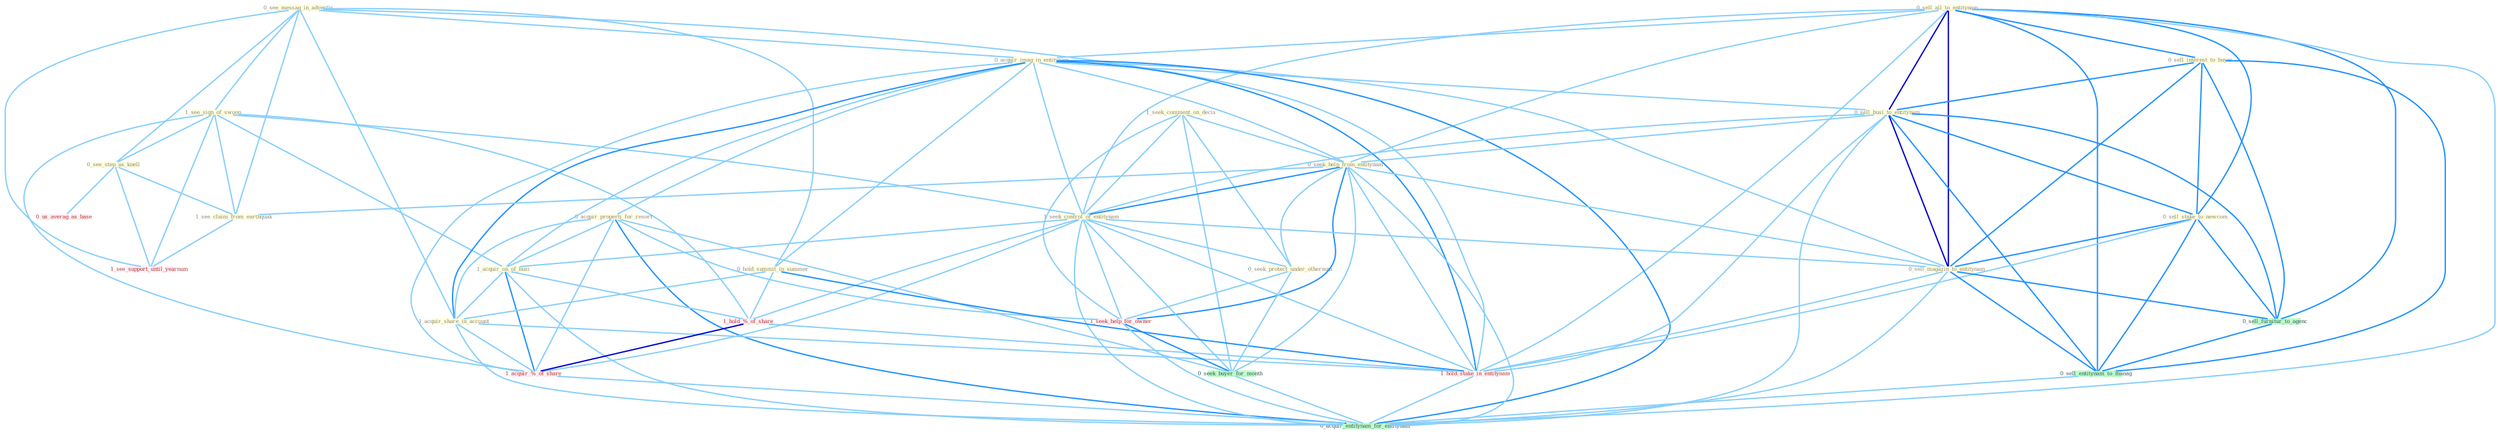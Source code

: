 Graph G{ 
    node
    [shape=polygon,style=filled,width=.5,height=.06,color="#BDFCC9",fixedsize=true,fontsize=4,
    fontcolor="#2f4f4f"];
    {node
    [color="#ffffe0", fontcolor="#8b7d6b"] "0_see_messag_in_advertis " "0_sell_all_to_entitynam " "0_sell_interest_to_buyer " "1_see_sign_of_swoon " "0_acquir_imag_in_entitynam " "0_see_step_as_knell " "1_seek_comment_on_decis " "0_acquir_properti_for_resort " "0_sell_busi_to_entitynam " "0_seek_help_from_entitynam " "1_seek_control_of_entitynam " "1_see_claim_from_earthquak " "1_acquir_on_of_busi " "0_sell_stake_to_newcom " "0_sell_magazin_to_entitynam " "0_hold_summit_in_summer " "0_seek_protect_under_othernum " "1_acquir_share_in_account "}
{node [color="#fff0f5", fontcolor="#b22222"] "1_hold_%_of_share " "1_hold_stake_in_entitynam " "1_seek_help_for_owner " "1_acquir_%_of_share " "1_see_support_until_yearnum " "0_us_averag_as_base "}
edge [color="#B0E2FF"];

	"0_see_messag_in_advertis " -- "1_see_sign_of_swoon " [w="1", color="#87cefa" ];
	"0_see_messag_in_advertis " -- "0_acquir_imag_in_entitynam " [w="1", color="#87cefa" ];
	"0_see_messag_in_advertis " -- "0_see_step_as_knell " [w="1", color="#87cefa" ];
	"0_see_messag_in_advertis " -- "1_see_claim_from_earthquak " [w="1", color="#87cefa" ];
	"0_see_messag_in_advertis " -- "0_hold_summit_in_summer " [w="1", color="#87cefa" ];
	"0_see_messag_in_advertis " -- "1_acquir_share_in_account " [w="1", color="#87cefa" ];
	"0_see_messag_in_advertis " -- "1_hold_stake_in_entitynam " [w="1", color="#87cefa" ];
	"0_see_messag_in_advertis " -- "1_see_support_until_yearnum " [w="1", color="#87cefa" ];
	"0_sell_all_to_entitynam " -- "0_sell_interest_to_buyer " [w="2", color="#1e90ff" , len=0.8];
	"0_sell_all_to_entitynam " -- "0_acquir_imag_in_entitynam " [w="1", color="#87cefa" ];
	"0_sell_all_to_entitynam " -- "0_sell_busi_to_entitynam " [w="3", color="#0000cd" , len=0.6];
	"0_sell_all_to_entitynam " -- "0_seek_help_from_entitynam " [w="1", color="#87cefa" ];
	"0_sell_all_to_entitynam " -- "1_seek_control_of_entitynam " [w="1", color="#87cefa" ];
	"0_sell_all_to_entitynam " -- "0_sell_stake_to_newcom " [w="2", color="#1e90ff" , len=0.8];
	"0_sell_all_to_entitynam " -- "0_sell_magazin_to_entitynam " [w="3", color="#0000cd" , len=0.6];
	"0_sell_all_to_entitynam " -- "1_hold_stake_in_entitynam " [w="1", color="#87cefa" ];
	"0_sell_all_to_entitynam " -- "0_sell_furnitur_to_agenc " [w="2", color="#1e90ff" , len=0.8];
	"0_sell_all_to_entitynam " -- "0_sell_entitynam_to_manag " [w="2", color="#1e90ff" , len=0.8];
	"0_sell_all_to_entitynam " -- "0_acquir_entitynam_for_entitynam " [w="1", color="#87cefa" ];
	"0_sell_interest_to_buyer " -- "0_sell_busi_to_entitynam " [w="2", color="#1e90ff" , len=0.8];
	"0_sell_interest_to_buyer " -- "0_sell_stake_to_newcom " [w="2", color="#1e90ff" , len=0.8];
	"0_sell_interest_to_buyer " -- "0_sell_magazin_to_entitynam " [w="2", color="#1e90ff" , len=0.8];
	"0_sell_interest_to_buyer " -- "0_sell_furnitur_to_agenc " [w="2", color="#1e90ff" , len=0.8];
	"0_sell_interest_to_buyer " -- "0_sell_entitynam_to_manag " [w="2", color="#1e90ff" , len=0.8];
	"1_see_sign_of_swoon " -- "0_see_step_as_knell " [w="1", color="#87cefa" ];
	"1_see_sign_of_swoon " -- "1_seek_control_of_entitynam " [w="1", color="#87cefa" ];
	"1_see_sign_of_swoon " -- "1_see_claim_from_earthquak " [w="1", color="#87cefa" ];
	"1_see_sign_of_swoon " -- "1_acquir_on_of_busi " [w="1", color="#87cefa" ];
	"1_see_sign_of_swoon " -- "1_hold_%_of_share " [w="1", color="#87cefa" ];
	"1_see_sign_of_swoon " -- "1_acquir_%_of_share " [w="1", color="#87cefa" ];
	"1_see_sign_of_swoon " -- "1_see_support_until_yearnum " [w="1", color="#87cefa" ];
	"0_acquir_imag_in_entitynam " -- "0_acquir_properti_for_resort " [w="1", color="#87cefa" ];
	"0_acquir_imag_in_entitynam " -- "0_sell_busi_to_entitynam " [w="1", color="#87cefa" ];
	"0_acquir_imag_in_entitynam " -- "0_seek_help_from_entitynam " [w="1", color="#87cefa" ];
	"0_acquir_imag_in_entitynam " -- "1_seek_control_of_entitynam " [w="1", color="#87cefa" ];
	"0_acquir_imag_in_entitynam " -- "1_acquir_on_of_busi " [w="1", color="#87cefa" ];
	"0_acquir_imag_in_entitynam " -- "0_sell_magazin_to_entitynam " [w="1", color="#87cefa" ];
	"0_acquir_imag_in_entitynam " -- "0_hold_summit_in_summer " [w="1", color="#87cefa" ];
	"0_acquir_imag_in_entitynam " -- "1_acquir_share_in_account " [w="2", color="#1e90ff" , len=0.8];
	"0_acquir_imag_in_entitynam " -- "1_hold_stake_in_entitynam " [w="2", color="#1e90ff" , len=0.8];
	"0_acquir_imag_in_entitynam " -- "1_acquir_%_of_share " [w="1", color="#87cefa" ];
	"0_acquir_imag_in_entitynam " -- "0_acquir_entitynam_for_entitynam " [w="2", color="#1e90ff" , len=0.8];
	"0_see_step_as_knell " -- "1_see_claim_from_earthquak " [w="1", color="#87cefa" ];
	"0_see_step_as_knell " -- "1_see_support_until_yearnum " [w="1", color="#87cefa" ];
	"0_see_step_as_knell " -- "0_us_averag_as_base " [w="1", color="#87cefa" ];
	"1_seek_comment_on_decis " -- "0_seek_help_from_entitynam " [w="1", color="#87cefa" ];
	"1_seek_comment_on_decis " -- "1_seek_control_of_entitynam " [w="1", color="#87cefa" ];
	"1_seek_comment_on_decis " -- "0_seek_protect_under_othernum " [w="1", color="#87cefa" ];
	"1_seek_comment_on_decis " -- "1_seek_help_for_owner " [w="1", color="#87cefa" ];
	"1_seek_comment_on_decis " -- "0_seek_buyer_for_month " [w="1", color="#87cefa" ];
	"0_acquir_properti_for_resort " -- "1_acquir_on_of_busi " [w="1", color="#87cefa" ];
	"0_acquir_properti_for_resort " -- "1_acquir_share_in_account " [w="1", color="#87cefa" ];
	"0_acquir_properti_for_resort " -- "1_seek_help_for_owner " [w="1", color="#87cefa" ];
	"0_acquir_properti_for_resort " -- "0_seek_buyer_for_month " [w="1", color="#87cefa" ];
	"0_acquir_properti_for_resort " -- "1_acquir_%_of_share " [w="1", color="#87cefa" ];
	"0_acquir_properti_for_resort " -- "0_acquir_entitynam_for_entitynam " [w="2", color="#1e90ff" , len=0.8];
	"0_sell_busi_to_entitynam " -- "0_seek_help_from_entitynam " [w="1", color="#87cefa" ];
	"0_sell_busi_to_entitynam " -- "1_seek_control_of_entitynam " [w="1", color="#87cefa" ];
	"0_sell_busi_to_entitynam " -- "0_sell_stake_to_newcom " [w="2", color="#1e90ff" , len=0.8];
	"0_sell_busi_to_entitynam " -- "0_sell_magazin_to_entitynam " [w="3", color="#0000cd" , len=0.6];
	"0_sell_busi_to_entitynam " -- "1_hold_stake_in_entitynam " [w="1", color="#87cefa" ];
	"0_sell_busi_to_entitynam " -- "0_sell_furnitur_to_agenc " [w="2", color="#1e90ff" , len=0.8];
	"0_sell_busi_to_entitynam " -- "0_sell_entitynam_to_manag " [w="2", color="#1e90ff" , len=0.8];
	"0_sell_busi_to_entitynam " -- "0_acquir_entitynam_for_entitynam " [w="1", color="#87cefa" ];
	"0_seek_help_from_entitynam " -- "1_seek_control_of_entitynam " [w="2", color="#1e90ff" , len=0.8];
	"0_seek_help_from_entitynam " -- "1_see_claim_from_earthquak " [w="1", color="#87cefa" ];
	"0_seek_help_from_entitynam " -- "0_sell_magazin_to_entitynam " [w="1", color="#87cefa" ];
	"0_seek_help_from_entitynam " -- "0_seek_protect_under_othernum " [w="1", color="#87cefa" ];
	"0_seek_help_from_entitynam " -- "1_hold_stake_in_entitynam " [w="1", color="#87cefa" ];
	"0_seek_help_from_entitynam " -- "1_seek_help_for_owner " [w="2", color="#1e90ff" , len=0.8];
	"0_seek_help_from_entitynam " -- "0_seek_buyer_for_month " [w="1", color="#87cefa" ];
	"0_seek_help_from_entitynam " -- "0_acquir_entitynam_for_entitynam " [w="1", color="#87cefa" ];
	"1_seek_control_of_entitynam " -- "1_acquir_on_of_busi " [w="1", color="#87cefa" ];
	"1_seek_control_of_entitynam " -- "0_sell_magazin_to_entitynam " [w="1", color="#87cefa" ];
	"1_seek_control_of_entitynam " -- "0_seek_protect_under_othernum " [w="1", color="#87cefa" ];
	"1_seek_control_of_entitynam " -- "1_hold_%_of_share " [w="1", color="#87cefa" ];
	"1_seek_control_of_entitynam " -- "1_hold_stake_in_entitynam " [w="1", color="#87cefa" ];
	"1_seek_control_of_entitynam " -- "1_seek_help_for_owner " [w="1", color="#87cefa" ];
	"1_seek_control_of_entitynam " -- "0_seek_buyer_for_month " [w="1", color="#87cefa" ];
	"1_seek_control_of_entitynam " -- "1_acquir_%_of_share " [w="1", color="#87cefa" ];
	"1_seek_control_of_entitynam " -- "0_acquir_entitynam_for_entitynam " [w="1", color="#87cefa" ];
	"1_see_claim_from_earthquak " -- "1_see_support_until_yearnum " [w="1", color="#87cefa" ];
	"1_acquir_on_of_busi " -- "1_acquir_share_in_account " [w="1", color="#87cefa" ];
	"1_acquir_on_of_busi " -- "1_hold_%_of_share " [w="1", color="#87cefa" ];
	"1_acquir_on_of_busi " -- "1_acquir_%_of_share " [w="2", color="#1e90ff" , len=0.8];
	"1_acquir_on_of_busi " -- "0_acquir_entitynam_for_entitynam " [w="1", color="#87cefa" ];
	"0_sell_stake_to_newcom " -- "0_sell_magazin_to_entitynam " [w="2", color="#1e90ff" , len=0.8];
	"0_sell_stake_to_newcom " -- "1_hold_stake_in_entitynam " [w="1", color="#87cefa" ];
	"0_sell_stake_to_newcom " -- "0_sell_furnitur_to_agenc " [w="2", color="#1e90ff" , len=0.8];
	"0_sell_stake_to_newcom " -- "0_sell_entitynam_to_manag " [w="2", color="#1e90ff" , len=0.8];
	"0_sell_magazin_to_entitynam " -- "1_hold_stake_in_entitynam " [w="1", color="#87cefa" ];
	"0_sell_magazin_to_entitynam " -- "0_sell_furnitur_to_agenc " [w="2", color="#1e90ff" , len=0.8];
	"0_sell_magazin_to_entitynam " -- "0_sell_entitynam_to_manag " [w="2", color="#1e90ff" , len=0.8];
	"0_sell_magazin_to_entitynam " -- "0_acquir_entitynam_for_entitynam " [w="1", color="#87cefa" ];
	"0_hold_summit_in_summer " -- "1_acquir_share_in_account " [w="1", color="#87cefa" ];
	"0_hold_summit_in_summer " -- "1_hold_%_of_share " [w="1", color="#87cefa" ];
	"0_hold_summit_in_summer " -- "1_hold_stake_in_entitynam " [w="2", color="#1e90ff" , len=0.8];
	"0_seek_protect_under_othernum " -- "1_seek_help_for_owner " [w="1", color="#87cefa" ];
	"0_seek_protect_under_othernum " -- "0_seek_buyer_for_month " [w="1", color="#87cefa" ];
	"1_acquir_share_in_account " -- "1_hold_stake_in_entitynam " [w="1", color="#87cefa" ];
	"1_acquir_share_in_account " -- "1_acquir_%_of_share " [w="1", color="#87cefa" ];
	"1_acquir_share_in_account " -- "0_acquir_entitynam_for_entitynam " [w="1", color="#87cefa" ];
	"1_hold_%_of_share " -- "1_hold_stake_in_entitynam " [w="1", color="#87cefa" ];
	"1_hold_%_of_share " -- "1_acquir_%_of_share " [w="3", color="#0000cd" , len=0.6];
	"1_hold_stake_in_entitynam " -- "0_acquir_entitynam_for_entitynam " [w="1", color="#87cefa" ];
	"1_seek_help_for_owner " -- "0_seek_buyer_for_month " [w="2", color="#1e90ff" , len=0.8];
	"1_seek_help_for_owner " -- "0_acquir_entitynam_for_entitynam " [w="1", color="#87cefa" ];
	"0_seek_buyer_for_month " -- "0_acquir_entitynam_for_entitynam " [w="1", color="#87cefa" ];
	"1_acquir_%_of_share " -- "0_acquir_entitynam_for_entitynam " [w="1", color="#87cefa" ];
	"0_sell_furnitur_to_agenc " -- "0_sell_entitynam_to_manag " [w="2", color="#1e90ff" , len=0.8];
	"0_sell_entitynam_to_manag " -- "0_acquir_entitynam_for_entitynam " [w="1", color="#87cefa" ];
}